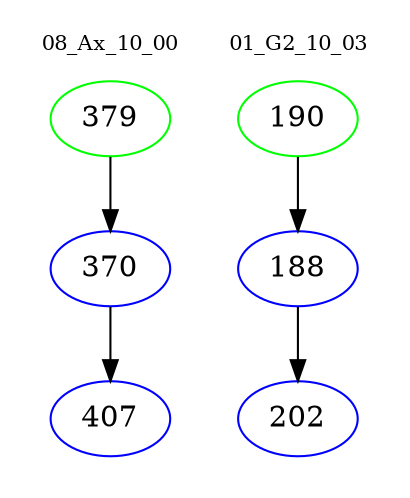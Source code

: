 digraph{
subgraph cluster_0 {
color = white
label = "08_Ax_10_00";
fontsize=10;
T0_379 [label="379", color="green"]
T0_379 -> T0_370 [color="black"]
T0_370 [label="370", color="blue"]
T0_370 -> T0_407 [color="black"]
T0_407 [label="407", color="blue"]
}
subgraph cluster_1 {
color = white
label = "01_G2_10_03";
fontsize=10;
T1_190 [label="190", color="green"]
T1_190 -> T1_188 [color="black"]
T1_188 [label="188", color="blue"]
T1_188 -> T1_202 [color="black"]
T1_202 [label="202", color="blue"]
}
}

